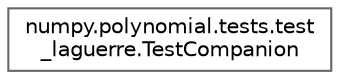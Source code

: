 digraph "Graphical Class Hierarchy"
{
 // LATEX_PDF_SIZE
  bgcolor="transparent";
  edge [fontname=Helvetica,fontsize=10,labelfontname=Helvetica,labelfontsize=10];
  node [fontname=Helvetica,fontsize=10,shape=box,height=0.2,width=0.4];
  rankdir="LR";
  Node0 [id="Node000000",label="numpy.polynomial.tests.test\l_laguerre.TestCompanion",height=0.2,width=0.4,color="grey40", fillcolor="white", style="filled",URL="$da/d7e/classnumpy_1_1polynomial_1_1tests_1_1test__laguerre_1_1TestCompanion.html",tooltip=" "];
}
